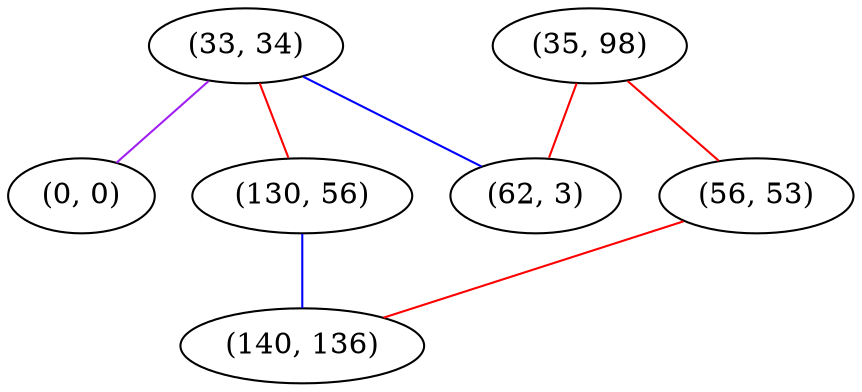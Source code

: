 graph "" {
"(33, 34)";
"(35, 98)";
"(0, 0)";
"(62, 3)";
"(130, 56)";
"(56, 53)";
"(140, 136)";
"(33, 34)" -- "(62, 3)"  [color=blue, key=0, weight=3];
"(33, 34)" -- "(130, 56)"  [color=red, key=0, weight=1];
"(33, 34)" -- "(0, 0)"  [color=purple, key=0, weight=4];
"(35, 98)" -- "(62, 3)"  [color=red, key=0, weight=1];
"(35, 98)" -- "(56, 53)"  [color=red, key=0, weight=1];
"(130, 56)" -- "(140, 136)"  [color=blue, key=0, weight=3];
"(56, 53)" -- "(140, 136)"  [color=red, key=0, weight=1];
}
